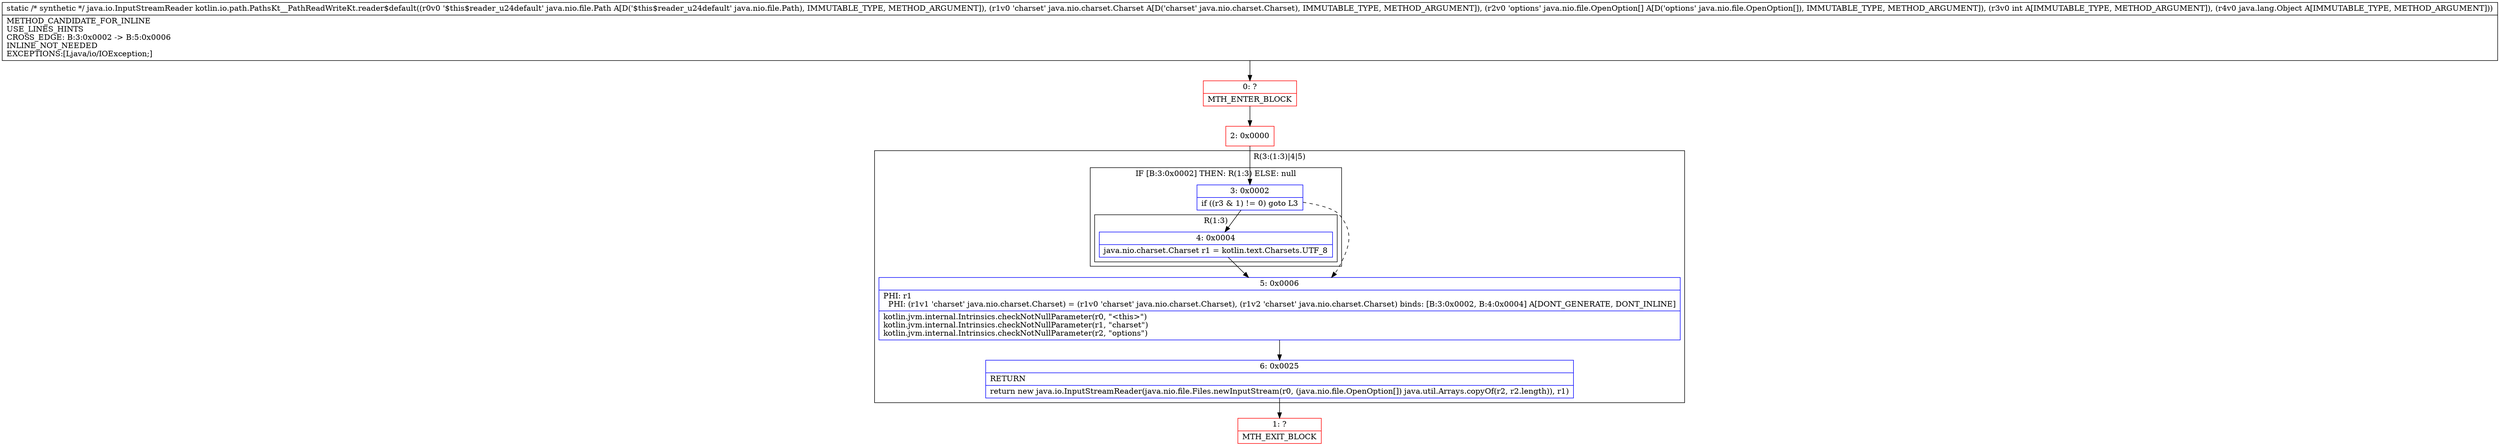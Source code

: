 digraph "CFG forkotlin.io.path.PathsKt__PathReadWriteKt.reader$default(Ljava\/nio\/file\/Path;Ljava\/nio\/charset\/Charset;[Ljava\/nio\/file\/OpenOption;ILjava\/lang\/Object;)Ljava\/io\/InputStreamReader;" {
subgraph cluster_Region_2110101537 {
label = "R(3:(1:3)|4|5)";
node [shape=record,color=blue];
subgraph cluster_IfRegion_309424790 {
label = "IF [B:3:0x0002] THEN: R(1:3) ELSE: null";
node [shape=record,color=blue];
Node_3 [shape=record,label="{3\:\ 0x0002|if ((r3 & 1) != 0) goto L3\l}"];
subgraph cluster_Region_1994108740 {
label = "R(1:3)";
node [shape=record,color=blue];
Node_4 [shape=record,label="{4\:\ 0x0004|java.nio.charset.Charset r1 = kotlin.text.Charsets.UTF_8\l}"];
}
}
Node_5 [shape=record,label="{5\:\ 0x0006|PHI: r1 \l  PHI: (r1v1 'charset' java.nio.charset.Charset) = (r1v0 'charset' java.nio.charset.Charset), (r1v2 'charset' java.nio.charset.Charset) binds: [B:3:0x0002, B:4:0x0004] A[DONT_GENERATE, DONT_INLINE]\l|kotlin.jvm.internal.Intrinsics.checkNotNullParameter(r0, \"\<this\>\")\lkotlin.jvm.internal.Intrinsics.checkNotNullParameter(r1, \"charset\")\lkotlin.jvm.internal.Intrinsics.checkNotNullParameter(r2, \"options\")\l}"];
Node_6 [shape=record,label="{6\:\ 0x0025|RETURN\l|return new java.io.InputStreamReader(java.nio.file.Files.newInputStream(r0, (java.nio.file.OpenOption[]) java.util.Arrays.copyOf(r2, r2.length)), r1)\l}"];
}
Node_0 [shape=record,color=red,label="{0\:\ ?|MTH_ENTER_BLOCK\l}"];
Node_2 [shape=record,color=red,label="{2\:\ 0x0000}"];
Node_1 [shape=record,color=red,label="{1\:\ ?|MTH_EXIT_BLOCK\l}"];
MethodNode[shape=record,label="{static \/* synthetic *\/ java.io.InputStreamReader kotlin.io.path.PathsKt__PathReadWriteKt.reader$default((r0v0 '$this$reader_u24default' java.nio.file.Path A[D('$this$reader_u24default' java.nio.file.Path), IMMUTABLE_TYPE, METHOD_ARGUMENT]), (r1v0 'charset' java.nio.charset.Charset A[D('charset' java.nio.charset.Charset), IMMUTABLE_TYPE, METHOD_ARGUMENT]), (r2v0 'options' java.nio.file.OpenOption[] A[D('options' java.nio.file.OpenOption[]), IMMUTABLE_TYPE, METHOD_ARGUMENT]), (r3v0 int A[IMMUTABLE_TYPE, METHOD_ARGUMENT]), (r4v0 java.lang.Object A[IMMUTABLE_TYPE, METHOD_ARGUMENT]))  | METHOD_CANDIDATE_FOR_INLINE\lUSE_LINES_HINTS\lCROSS_EDGE: B:3:0x0002 \-\> B:5:0x0006\lINLINE_NOT_NEEDED\lEXCEPTIONS:[Ljava\/io\/IOException;]\l}"];
MethodNode -> Node_0;Node_3 -> Node_4;
Node_3 -> Node_5[style=dashed];
Node_4 -> Node_5;
Node_5 -> Node_6;
Node_6 -> Node_1;
Node_0 -> Node_2;
Node_2 -> Node_3;
}

